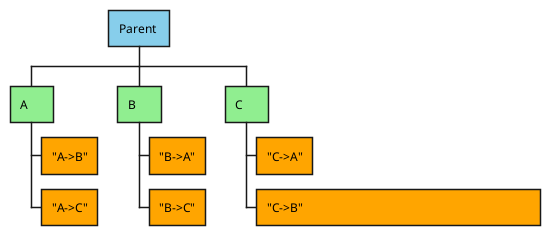@startwbs
+[#SkyBlue] Parent 
++[#lightgreen] A     
+++[#Orange] "A->B"
+++[#Orange] "A->C"
++[#lightgreen] B     
+++[#Orange] "B->A"
+++[#Orange] "B->C"
++[#lightgreen] C     
+++[#Orange] "C->A"
+++[#Orange] "C->B"                                                                         
@endwbs
